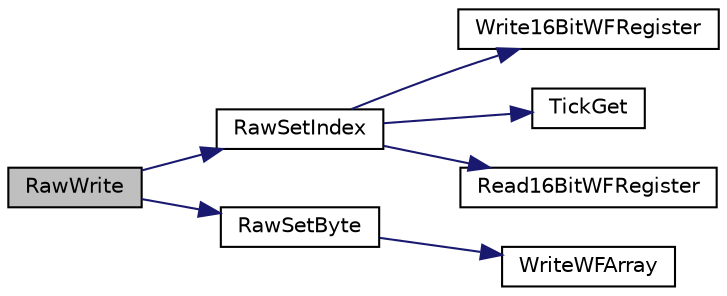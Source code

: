 digraph "RawWrite"
{
  edge [fontname="Helvetica",fontsize="10",labelfontname="Helvetica",labelfontsize="10"];
  node [fontname="Helvetica",fontsize="10",shape=record];
  rankdir="LR";
  Node1 [label="RawWrite",height=0.2,width=0.4,color="black", fillcolor="grey75", style="filled", fontcolor="black"];
  Node1 -> Node2 [color="midnightblue",fontsize="10",style="solid",fontname="Helvetica"];
  Node2 [label="RawSetIndex",height=0.2,width=0.4,color="black", fillcolor="white", style="filled",URL="$_w_f_driver_raw_8c.html#a0992ec8558dd60d4d002ea18d557dcdc"];
  Node2 -> Node3 [color="midnightblue",fontsize="10",style="solid",fontname="Helvetica"];
  Node3 [label="Write16BitWFRegister",height=0.2,width=0.4,color="black", fillcolor="white", style="filled",URL="$_w_f_driver_prv_8h.html#a914c1bea2233e373d5f6180b0be32b03"];
  Node2 -> Node4 [color="midnightblue",fontsize="10",style="solid",fontname="Helvetica"];
  Node4 [label="TickGet",height=0.2,width=0.4,color="black", fillcolor="white", style="filled",URL="$_tick_8h.html#a035d1d3f8afdca7abedf588ee1b20af0"];
  Node2 -> Node5 [color="midnightblue",fontsize="10",style="solid",fontname="Helvetica"];
  Node5 [label="Read16BitWFRegister",height=0.2,width=0.4,color="black", fillcolor="white", style="filled",URL="$_w_f_driver_prv_8h.html#a0bf9eb8a56860f2fccbf68f53ca8eb46"];
  Node1 -> Node6 [color="midnightblue",fontsize="10",style="solid",fontname="Helvetica"];
  Node6 [label="RawSetByte",height=0.2,width=0.4,color="black", fillcolor="white", style="filled",URL="$_w_f_driver_raw_8c.html#a080df0a533459a28bfccb89781df5e3a"];
  Node6 -> Node7 [color="midnightblue",fontsize="10",style="solid",fontname="Helvetica"];
  Node7 [label="WriteWFArray",height=0.2,width=0.4,color="black", fillcolor="white", style="filled",URL="$_w_f_driver_prv_8h.html#a69e34fc74d382dcee04fe866032c3721"];
}
